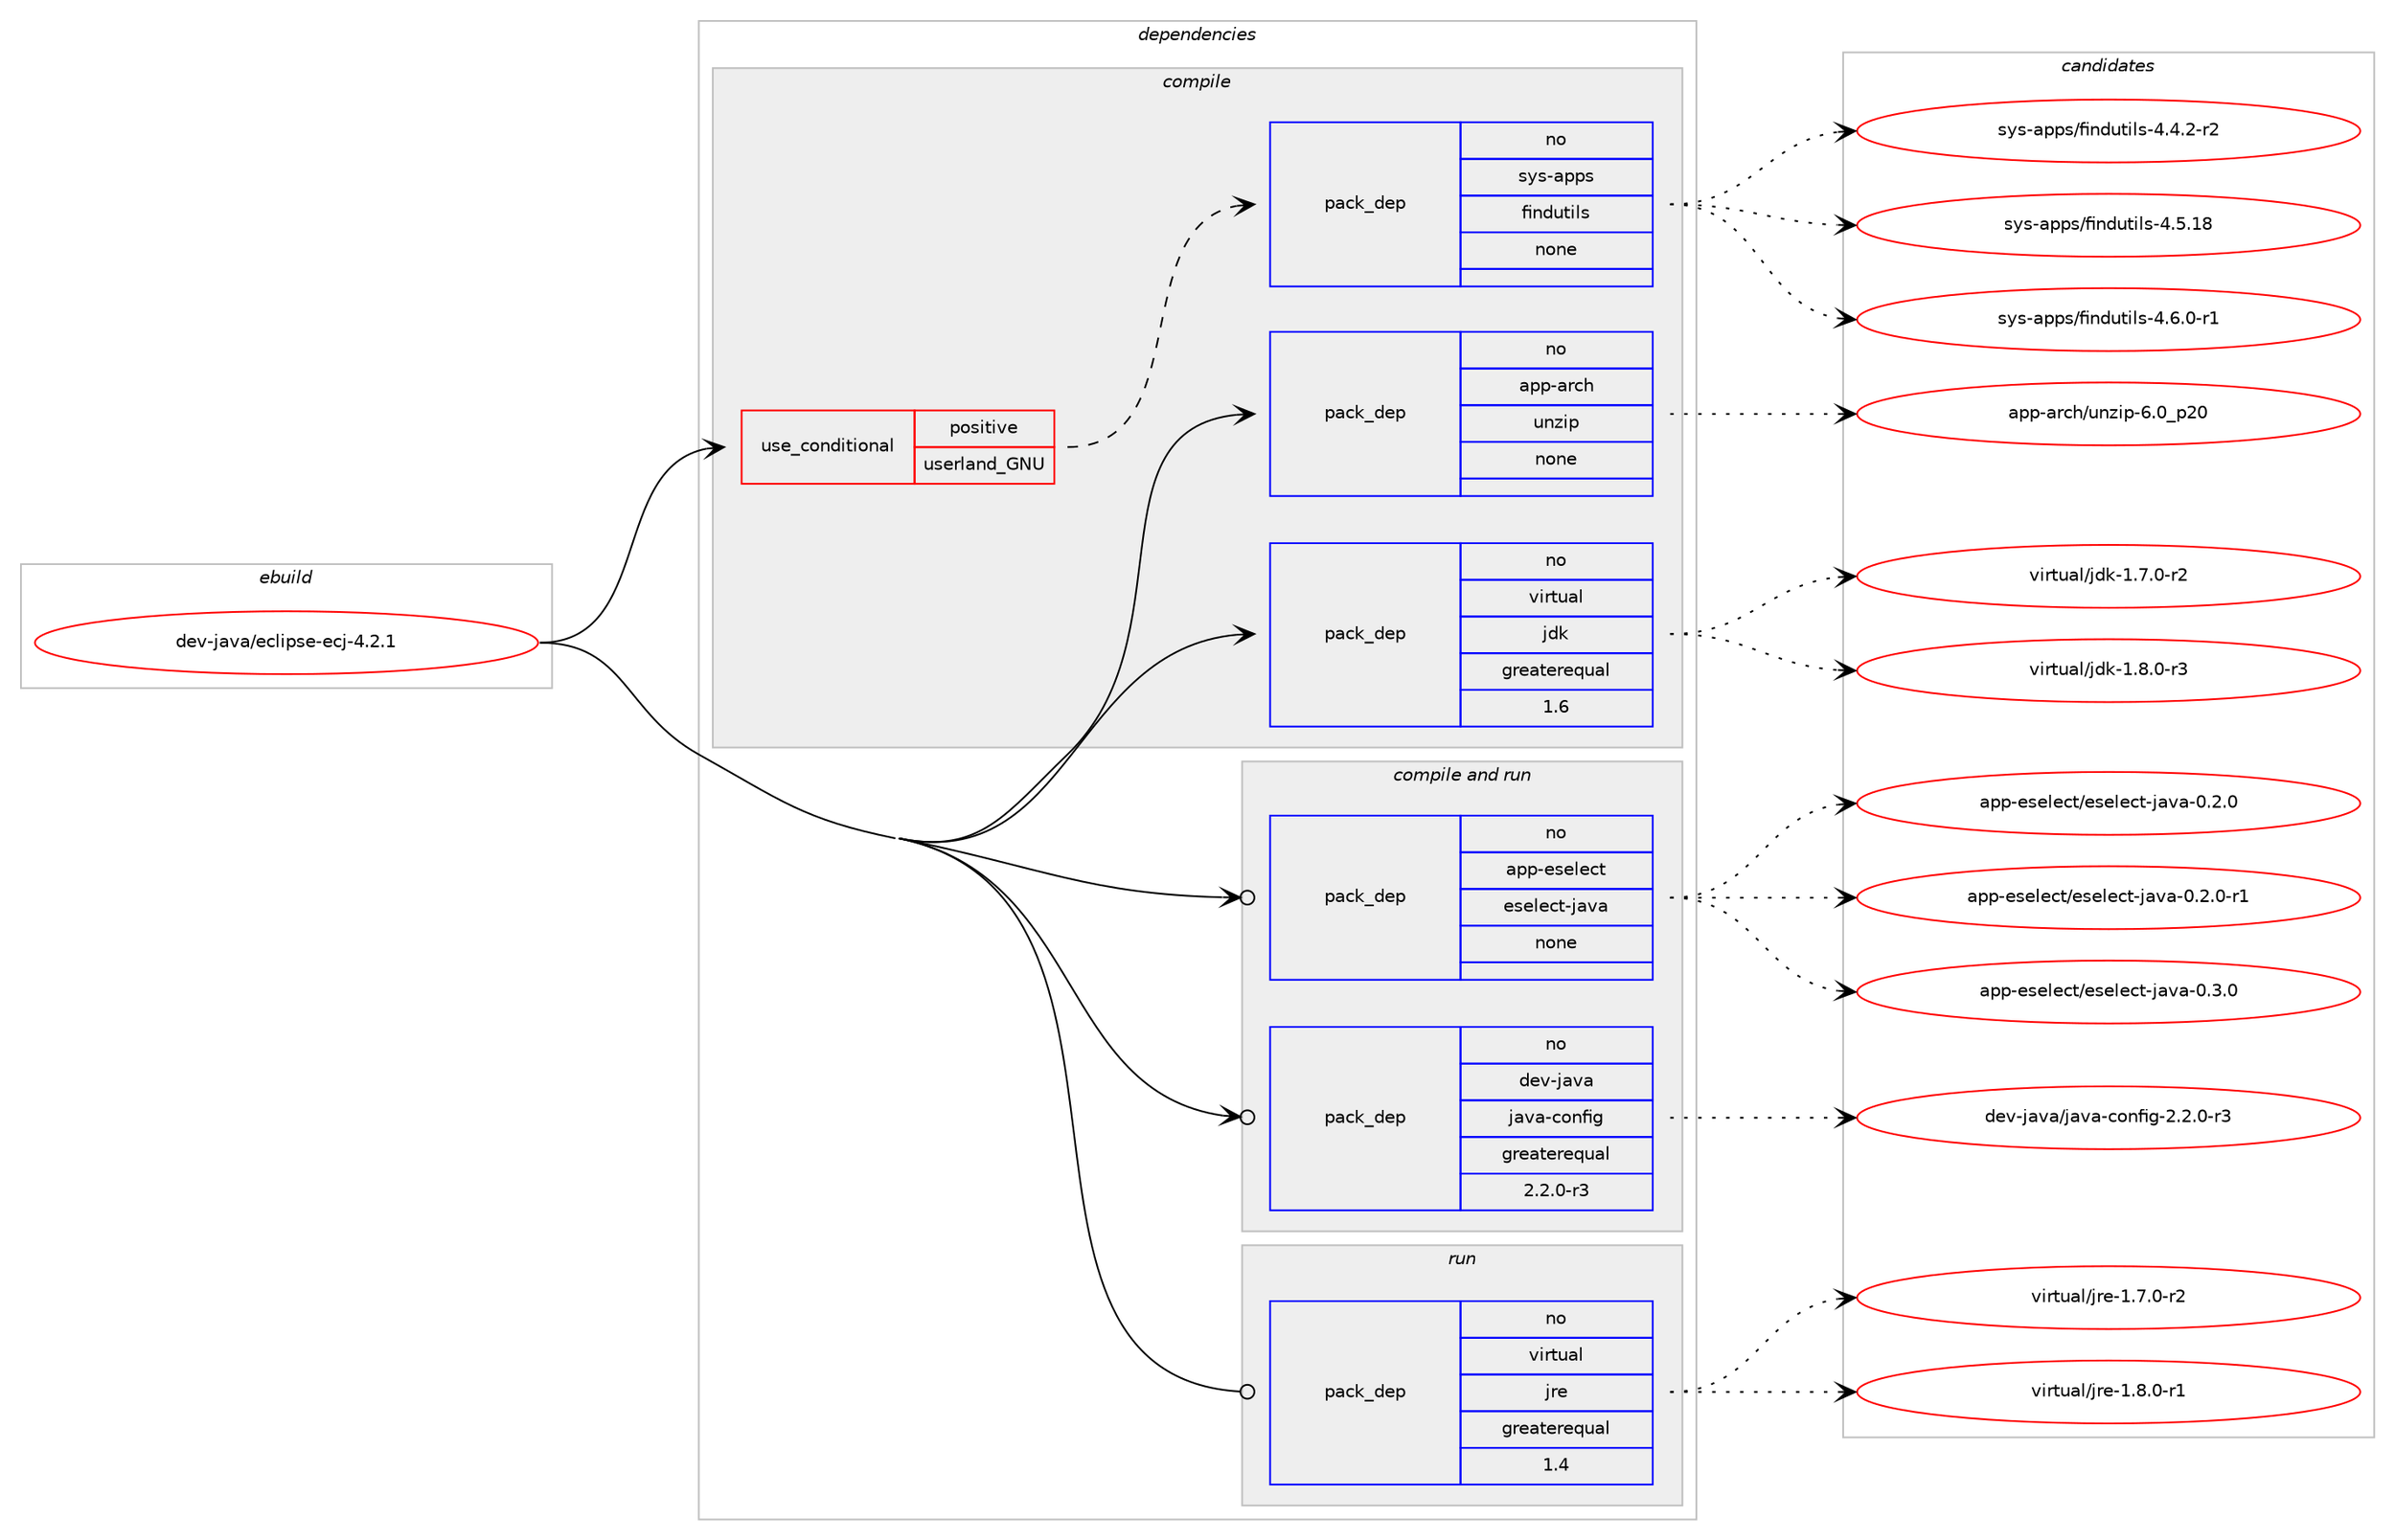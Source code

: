 digraph prolog {

# *************
# Graph options
# *************

newrank=true;
concentrate=true;
compound=true;
graph [rankdir=LR,fontname=Helvetica,fontsize=10,ranksep=1.5];#, ranksep=2.5, nodesep=0.2];
edge  [arrowhead=vee];
node  [fontname=Helvetica,fontsize=10];

# **********
# The ebuild
# **********

subgraph cluster_leftcol {
color=gray;
rank=same;
label=<<i>ebuild</i>>;
id [label="dev-java/eclipse-ecj-4.2.1", color=red, width=4, href="../dev-java/eclipse-ecj-4.2.1.svg"];
}

# ****************
# The dependencies
# ****************

subgraph cluster_midcol {
color=gray;
label=<<i>dependencies</i>>;
subgraph cluster_compile {
fillcolor="#eeeeee";
style=filled;
label=<<i>compile</i>>;
subgraph cond21878 {
dependency100025 [label=<<TABLE BORDER="0" CELLBORDER="1" CELLSPACING="0" CELLPADDING="4"><TR><TD ROWSPAN="3" CELLPADDING="10">use_conditional</TD></TR><TR><TD>positive</TD></TR><TR><TD>userland_GNU</TD></TR></TABLE>>, shape=none, color=red];
subgraph pack75128 {
dependency100026 [label=<<TABLE BORDER="0" CELLBORDER="1" CELLSPACING="0" CELLPADDING="4" WIDTH="220"><TR><TD ROWSPAN="6" CELLPADDING="30">pack_dep</TD></TR><TR><TD WIDTH="110">no</TD></TR><TR><TD>sys-apps</TD></TR><TR><TD>findutils</TD></TR><TR><TD>none</TD></TR><TR><TD></TD></TR></TABLE>>, shape=none, color=blue];
}
dependency100025:e -> dependency100026:w [weight=20,style="dashed",arrowhead="vee"];
}
id:e -> dependency100025:w [weight=20,style="solid",arrowhead="vee"];
subgraph pack75129 {
dependency100027 [label=<<TABLE BORDER="0" CELLBORDER="1" CELLSPACING="0" CELLPADDING="4" WIDTH="220"><TR><TD ROWSPAN="6" CELLPADDING="30">pack_dep</TD></TR><TR><TD WIDTH="110">no</TD></TR><TR><TD>app-arch</TD></TR><TR><TD>unzip</TD></TR><TR><TD>none</TD></TR><TR><TD></TD></TR></TABLE>>, shape=none, color=blue];
}
id:e -> dependency100027:w [weight=20,style="solid",arrowhead="vee"];
subgraph pack75130 {
dependency100028 [label=<<TABLE BORDER="0" CELLBORDER="1" CELLSPACING="0" CELLPADDING="4" WIDTH="220"><TR><TD ROWSPAN="6" CELLPADDING="30">pack_dep</TD></TR><TR><TD WIDTH="110">no</TD></TR><TR><TD>virtual</TD></TR><TR><TD>jdk</TD></TR><TR><TD>greaterequal</TD></TR><TR><TD>1.6</TD></TR></TABLE>>, shape=none, color=blue];
}
id:e -> dependency100028:w [weight=20,style="solid",arrowhead="vee"];
}
subgraph cluster_compileandrun {
fillcolor="#eeeeee";
style=filled;
label=<<i>compile and run</i>>;
subgraph pack75131 {
dependency100029 [label=<<TABLE BORDER="0" CELLBORDER="1" CELLSPACING="0" CELLPADDING="4" WIDTH="220"><TR><TD ROWSPAN="6" CELLPADDING="30">pack_dep</TD></TR><TR><TD WIDTH="110">no</TD></TR><TR><TD>app-eselect</TD></TR><TR><TD>eselect-java</TD></TR><TR><TD>none</TD></TR><TR><TD></TD></TR></TABLE>>, shape=none, color=blue];
}
id:e -> dependency100029:w [weight=20,style="solid",arrowhead="odotvee"];
subgraph pack75132 {
dependency100030 [label=<<TABLE BORDER="0" CELLBORDER="1" CELLSPACING="0" CELLPADDING="4" WIDTH="220"><TR><TD ROWSPAN="6" CELLPADDING="30">pack_dep</TD></TR><TR><TD WIDTH="110">no</TD></TR><TR><TD>dev-java</TD></TR><TR><TD>java-config</TD></TR><TR><TD>greaterequal</TD></TR><TR><TD>2.2.0-r3</TD></TR></TABLE>>, shape=none, color=blue];
}
id:e -> dependency100030:w [weight=20,style="solid",arrowhead="odotvee"];
}
subgraph cluster_run {
fillcolor="#eeeeee";
style=filled;
label=<<i>run</i>>;
subgraph pack75133 {
dependency100031 [label=<<TABLE BORDER="0" CELLBORDER="1" CELLSPACING="0" CELLPADDING="4" WIDTH="220"><TR><TD ROWSPAN="6" CELLPADDING="30">pack_dep</TD></TR><TR><TD WIDTH="110">no</TD></TR><TR><TD>virtual</TD></TR><TR><TD>jre</TD></TR><TR><TD>greaterequal</TD></TR><TR><TD>1.4</TD></TR></TABLE>>, shape=none, color=blue];
}
id:e -> dependency100031:w [weight=20,style="solid",arrowhead="odot"];
}
}

# **************
# The candidates
# **************

subgraph cluster_choices {
rank=same;
color=gray;
label=<<i>candidates</i>>;

subgraph choice75128 {
color=black;
nodesep=1;
choice1151211154597112112115471021051101001171161051081154552465246504511450 [label="sys-apps/findutils-4.4.2-r2", color=red, width=4,href="../sys-apps/findutils-4.4.2-r2.svg"];
choice11512111545971121121154710210511010011711610510811545524653464956 [label="sys-apps/findutils-4.5.18", color=red, width=4,href="../sys-apps/findutils-4.5.18.svg"];
choice1151211154597112112115471021051101001171161051081154552465446484511449 [label="sys-apps/findutils-4.6.0-r1", color=red, width=4,href="../sys-apps/findutils-4.6.0-r1.svg"];
dependency100026:e -> choice1151211154597112112115471021051101001171161051081154552465246504511450:w [style=dotted,weight="100"];
dependency100026:e -> choice11512111545971121121154710210511010011711610510811545524653464956:w [style=dotted,weight="100"];
dependency100026:e -> choice1151211154597112112115471021051101001171161051081154552465446484511449:w [style=dotted,weight="100"];
}
subgraph choice75129 {
color=black;
nodesep=1;
choice971121124597114991044711711012210511245544648951125048 [label="app-arch/unzip-6.0_p20", color=red, width=4,href="../app-arch/unzip-6.0_p20.svg"];
dependency100027:e -> choice971121124597114991044711711012210511245544648951125048:w [style=dotted,weight="100"];
}
subgraph choice75130 {
color=black;
nodesep=1;
choice11810511411611797108471061001074549465546484511450 [label="virtual/jdk-1.7.0-r2", color=red, width=4,href="../virtual/jdk-1.7.0-r2.svg"];
choice11810511411611797108471061001074549465646484511451 [label="virtual/jdk-1.8.0-r3", color=red, width=4,href="../virtual/jdk-1.8.0-r3.svg"];
dependency100028:e -> choice11810511411611797108471061001074549465546484511450:w [style=dotted,weight="100"];
dependency100028:e -> choice11810511411611797108471061001074549465646484511451:w [style=dotted,weight="100"];
}
subgraph choice75131 {
color=black;
nodesep=1;
choice9711211245101115101108101991164710111510110810199116451069711897454846504648 [label="app-eselect/eselect-java-0.2.0", color=red, width=4,href="../app-eselect/eselect-java-0.2.0.svg"];
choice97112112451011151011081019911647101115101108101991164510697118974548465046484511449 [label="app-eselect/eselect-java-0.2.0-r1", color=red, width=4,href="../app-eselect/eselect-java-0.2.0-r1.svg"];
choice9711211245101115101108101991164710111510110810199116451069711897454846514648 [label="app-eselect/eselect-java-0.3.0", color=red, width=4,href="../app-eselect/eselect-java-0.3.0.svg"];
dependency100029:e -> choice9711211245101115101108101991164710111510110810199116451069711897454846504648:w [style=dotted,weight="100"];
dependency100029:e -> choice97112112451011151011081019911647101115101108101991164510697118974548465046484511449:w [style=dotted,weight="100"];
dependency100029:e -> choice9711211245101115101108101991164710111510110810199116451069711897454846514648:w [style=dotted,weight="100"];
}
subgraph choice75132 {
color=black;
nodesep=1;
choice10010111845106971189747106971189745991111101021051034550465046484511451 [label="dev-java/java-config-2.2.0-r3", color=red, width=4,href="../dev-java/java-config-2.2.0-r3.svg"];
dependency100030:e -> choice10010111845106971189747106971189745991111101021051034550465046484511451:w [style=dotted,weight="100"];
}
subgraph choice75133 {
color=black;
nodesep=1;
choice11810511411611797108471061141014549465546484511450 [label="virtual/jre-1.7.0-r2", color=red, width=4,href="../virtual/jre-1.7.0-r2.svg"];
choice11810511411611797108471061141014549465646484511449 [label="virtual/jre-1.8.0-r1", color=red, width=4,href="../virtual/jre-1.8.0-r1.svg"];
dependency100031:e -> choice11810511411611797108471061141014549465546484511450:w [style=dotted,weight="100"];
dependency100031:e -> choice11810511411611797108471061141014549465646484511449:w [style=dotted,weight="100"];
}
}

}
